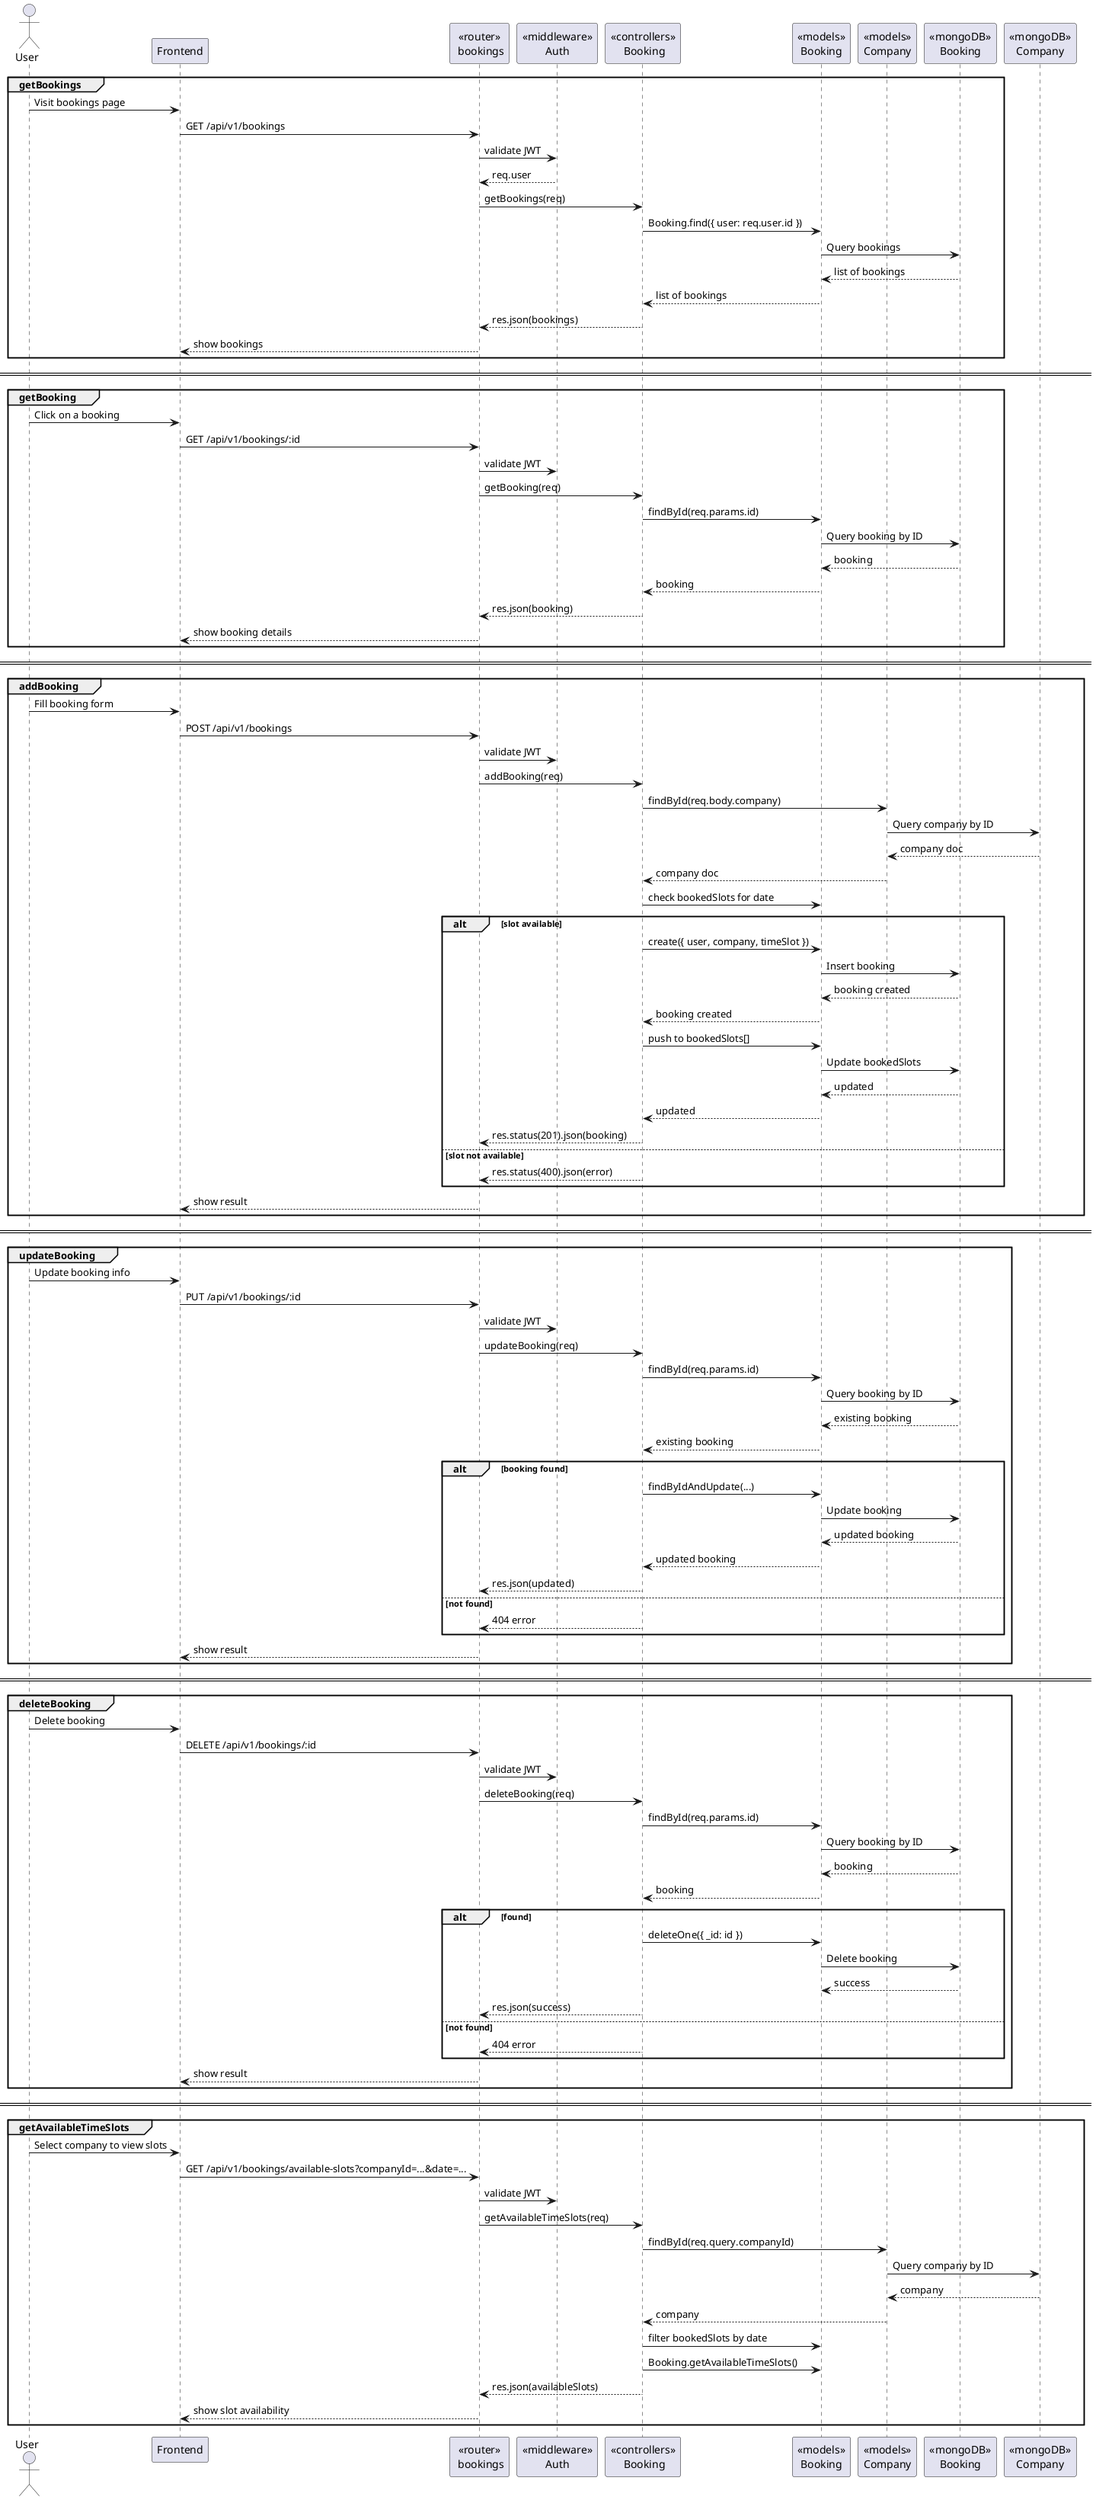 @startuml booking
actor User
participant "Frontend" as FE
participant "<<router>>\n bookings" as Router
participant "<<middleware>>\nAuth" as Auth
participant "<<controllers>>\n Booking" as Controller
participant "<<models>>\nBooking" as Booking
participant "<<models>>\nCompany" as Company
participant "<<mongoDB>>\nBooking" as MongoDB_Booking
participant "<<mongoDB>>\nCompany" as MongoDB_Company

group getBookings
User -> FE : Visit bookings page
FE -> Router : GET /api/v1/bookings
Router -> Auth : validate JWT
Auth --> Router : req.user
Router -> Controller : getBookings(req)
Controller -> Booking : Booking.find({ user: req.user.id })
Booking -> MongoDB_Booking : Query bookings
MongoDB_Booking --> Booking : list of bookings
Booking --> Controller : list of bookings
Controller --> Router : res.json(bookings)
Router --> FE : show bookings
end

== ==

group getBooking
User -> FE : Click on a booking
FE -> Router : GET /api/v1/bookings/:id
Router -> Auth : validate JWT
Router -> Controller : getBooking(req)
Controller -> Booking : findById(req.params.id)
Booking -> MongoDB_Booking : Query booking by ID
MongoDB_Booking --> Booking : booking
Booking --> Controller : booking
Controller --> Router : res.json(booking)
Router --> FE : show booking details
end

== ==

group addBooking
User -> FE : Fill booking form
FE -> Router : POST /api/v1/bookings
Router -> Auth : validate JWT
Router -> Controller : addBooking(req)

Controller -> Company : findById(req.body.company)
Company -> MongoDB_Company : Query company by ID
MongoDB_Company --> Company : company doc
Company --> Controller : company doc

Controller -> Booking : check bookedSlots for date
alt slot available
  Controller -> Booking : create({ user, company, timeSlot })
  Booking -> MongoDB_Booking : Insert booking
  MongoDB_Booking --> Booking : booking created
  Booking --> Controller : booking created
  Controller -> Booking : push to bookedSlots[]
  Booking -> MongoDB_Booking : Update bookedSlots
  MongoDB_Booking --> Booking : updated
  Booking --> Controller : updated
  Controller --> Router : res.status(201).json(booking)
else slot not available
  Controller --> Router : res.status(400).json(error)
end
Router --> FE : show result
end

== ==

group updateBooking
User -> FE : Update booking info
FE -> Router : PUT /api/v1/bookings/:id
Router -> Auth : validate JWT
Router -> Controller : updateBooking(req)

Controller -> Booking : findById(req.params.id)
Booking -> MongoDB_Booking : Query booking by ID
MongoDB_Booking --> Booking : existing booking
Booking --> Controller : existing booking
alt booking found
  Controller -> Booking : findByIdAndUpdate(...)
  Booking -> MongoDB_Booking : Update booking
  MongoDB_Booking --> Booking : updated booking
  Booking --> Controller : updated booking
  Controller --> Router : res.json(updated)
else not found
  Controller --> Router : 404 error
end
Router --> FE : show result
end

== ==

group deleteBooking
User -> FE : Delete booking
FE -> Router : DELETE /api/v1/bookings/:id
Router -> Auth : validate JWT
Router -> Controller : deleteBooking(req)

Controller -> Booking : findById(req.params.id)
Booking -> MongoDB_Booking : Query booking by ID
MongoDB_Booking --> Booking : booking
Booking --> Controller : booking
alt found
  Controller -> Booking : deleteOne({ _id: id })
  Booking -> MongoDB_Booking : Delete booking
  MongoDB_Booking --> Booking : success
  Controller --> Router : res.json(success)
else not found
  Controller --> Router : 404 error
end
Router --> FE : show result
end

== ==

group getAvailableTimeSlots
User -> FE : Select company to view slots
FE -> Router : GET /api/v1/bookings/available-slots?companyId=...&date=...
Router -> Auth : validate JWT
Router -> Controller : getAvailableTimeSlots(req)

Controller -> Company : findById(req.query.companyId)
Company -> MongoDB_Company : Query company by ID
MongoDB_Company --> Company : company
Company --> Controller : company

Controller -> Booking : filter bookedSlots by date
Controller -> Booking : Booking.getAvailableTimeSlots()
Controller --> Router : res.json(availableSlots)
Router --> FE : show slot availability
end